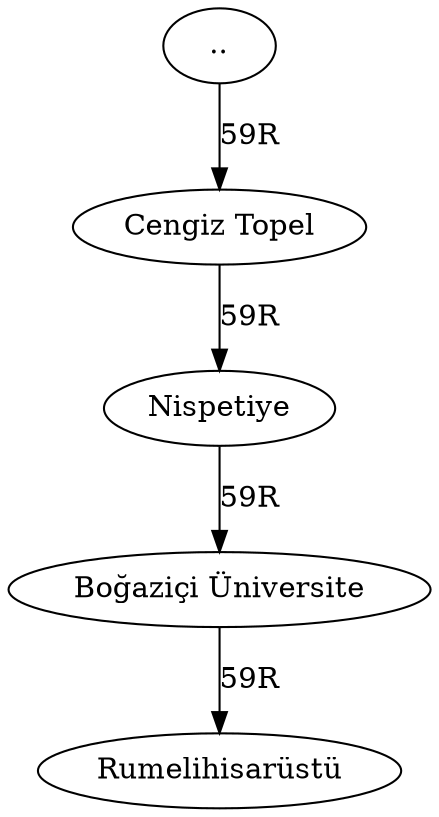 digraph G {
   ".." -> "Cengiz Topel" [ label="59R" ];
   "Cengiz Topel" -> Nispetiye [ label="59R" ];
   "Nispetiye" -> "Boğaziçi Üniversite" [ label="59R" ];
   "Boğaziçi Üniversite" -> "Rumelihisarüstü" [ label="59R" ];
}
